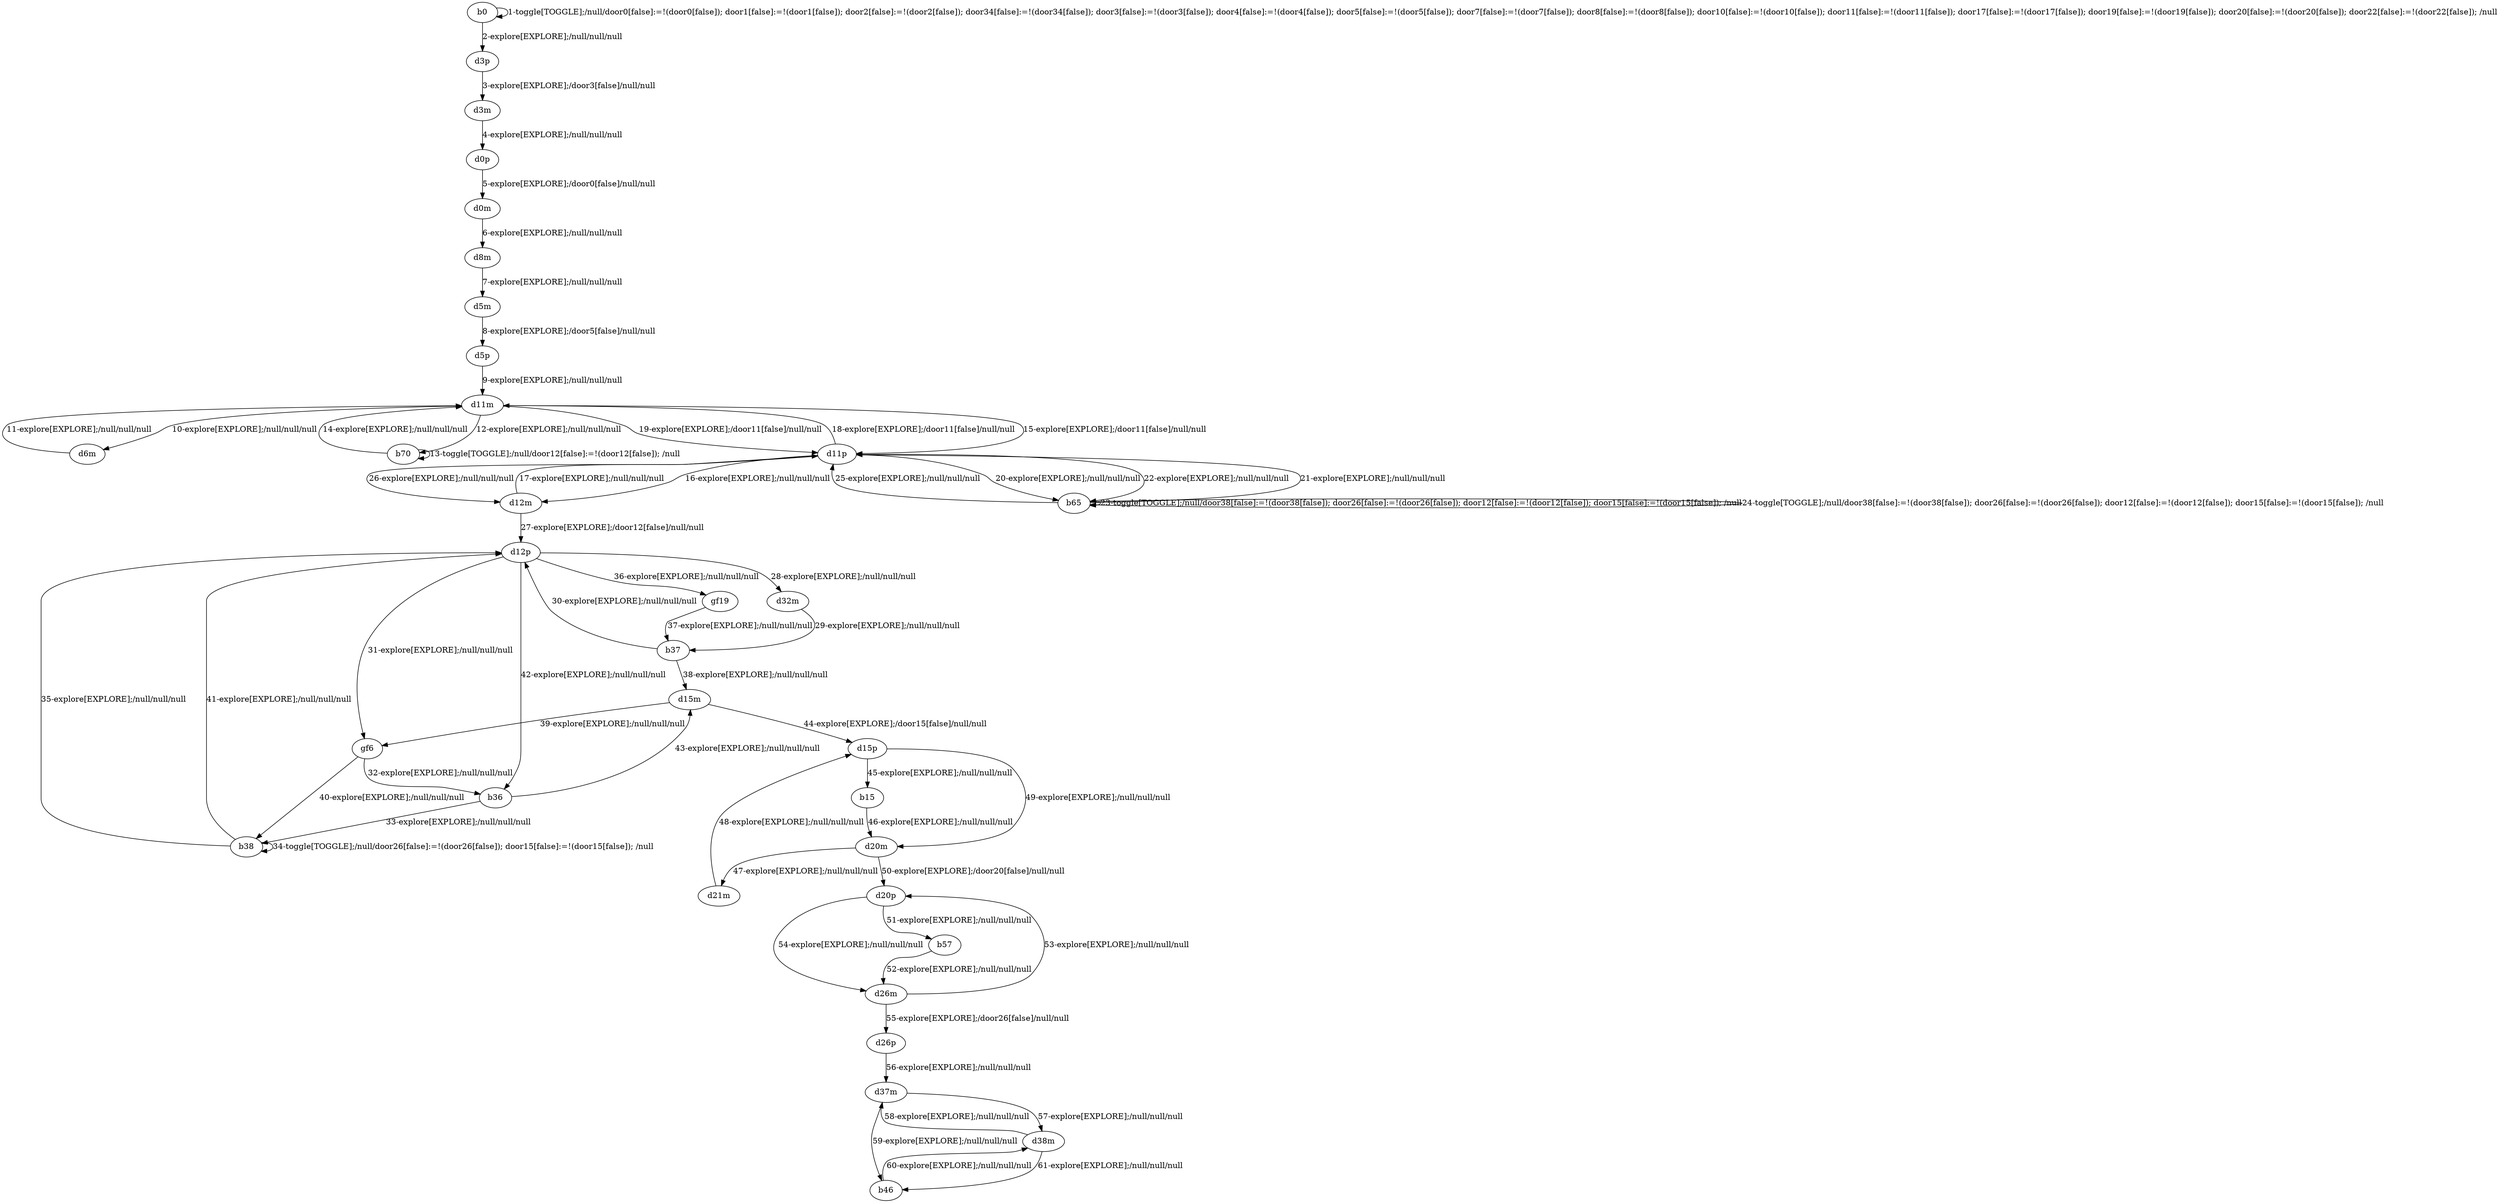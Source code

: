 # Total number of goals covered by this test: 2
# d38m --> b46
# b46 --> d38m

digraph g {
"b0" -> "b0" [label = "1-toggle[TOGGLE];/null/door0[false]:=!(door0[false]); door1[false]:=!(door1[false]); door2[false]:=!(door2[false]); door34[false]:=!(door34[false]); door3[false]:=!(door3[false]); door4[false]:=!(door4[false]); door5[false]:=!(door5[false]); door7[false]:=!(door7[false]); door8[false]:=!(door8[false]); door10[false]:=!(door10[false]); door11[false]:=!(door11[false]); door17[false]:=!(door17[false]); door19[false]:=!(door19[false]); door20[false]:=!(door20[false]); door22[false]:=!(door22[false]); /null"];
"b0" -> "d3p" [label = "2-explore[EXPLORE];/null/null/null"];
"d3p" -> "d3m" [label = "3-explore[EXPLORE];/door3[false]/null/null"];
"d3m" -> "d0p" [label = "4-explore[EXPLORE];/null/null/null"];
"d0p" -> "d0m" [label = "5-explore[EXPLORE];/door0[false]/null/null"];
"d0m" -> "d8m" [label = "6-explore[EXPLORE];/null/null/null"];
"d8m" -> "d5m" [label = "7-explore[EXPLORE];/null/null/null"];
"d5m" -> "d5p" [label = "8-explore[EXPLORE];/door5[false]/null/null"];
"d5p" -> "d11m" [label = "9-explore[EXPLORE];/null/null/null"];
"d11m" -> "d6m" [label = "10-explore[EXPLORE];/null/null/null"];
"d6m" -> "d11m" [label = "11-explore[EXPLORE];/null/null/null"];
"d11m" -> "b70" [label = "12-explore[EXPLORE];/null/null/null"];
"b70" -> "b70" [label = "13-toggle[TOGGLE];/null/door12[false]:=!(door12[false]); /null"];
"b70" -> "d11m" [label = "14-explore[EXPLORE];/null/null/null"];
"d11m" -> "d11p" [label = "15-explore[EXPLORE];/door11[false]/null/null"];
"d11p" -> "d12m" [label = "16-explore[EXPLORE];/null/null/null"];
"d12m" -> "d11p" [label = "17-explore[EXPLORE];/null/null/null"];
"d11p" -> "d11m" [label = "18-explore[EXPLORE];/door11[false]/null/null"];
"d11m" -> "d11p" [label = "19-explore[EXPLORE];/door11[false]/null/null"];
"d11p" -> "b65" [label = "20-explore[EXPLORE];/null/null/null"];
"b65" -> "d11p" [label = "21-explore[EXPLORE];/null/null/null"];
"d11p" -> "b65" [label = "22-explore[EXPLORE];/null/null/null"];
"b65" -> "b65" [label = "23-toggle[TOGGLE];/null/door38[false]:=!(door38[false]); door26[false]:=!(door26[false]); door12[false]:=!(door12[false]); door15[false]:=!(door15[false]); /null"];
"b65" -> "b65" [label = "24-toggle[TOGGLE];/null/door38[false]:=!(door38[false]); door26[false]:=!(door26[false]); door12[false]:=!(door12[false]); door15[false]:=!(door15[false]); /null"];
"b65" -> "d11p" [label = "25-explore[EXPLORE];/null/null/null"];
"d11p" -> "d12m" [label = "26-explore[EXPLORE];/null/null/null"];
"d12m" -> "d12p" [label = "27-explore[EXPLORE];/door12[false]/null/null"];
"d12p" -> "d32m" [label = "28-explore[EXPLORE];/null/null/null"];
"d32m" -> "b37" [label = "29-explore[EXPLORE];/null/null/null"];
"b37" -> "d12p" [label = "30-explore[EXPLORE];/null/null/null"];
"d12p" -> "gf6" [label = "31-explore[EXPLORE];/null/null/null"];
"gf6" -> "b36" [label = "32-explore[EXPLORE];/null/null/null"];
"b36" -> "b38" [label = "33-explore[EXPLORE];/null/null/null"];
"b38" -> "b38" [label = "34-toggle[TOGGLE];/null/door26[false]:=!(door26[false]); door15[false]:=!(door15[false]); /null"];
"b38" -> "d12p" [label = "35-explore[EXPLORE];/null/null/null"];
"d12p" -> "gf19" [label = "36-explore[EXPLORE];/null/null/null"];
"gf19" -> "b37" [label = "37-explore[EXPLORE];/null/null/null"];
"b37" -> "d15m" [label = "38-explore[EXPLORE];/null/null/null"];
"d15m" -> "gf6" [label = "39-explore[EXPLORE];/null/null/null"];
"gf6" -> "b38" [label = "40-explore[EXPLORE];/null/null/null"];
"b38" -> "d12p" [label = "41-explore[EXPLORE];/null/null/null"];
"d12p" -> "b36" [label = "42-explore[EXPLORE];/null/null/null"];
"b36" -> "d15m" [label = "43-explore[EXPLORE];/null/null/null"];
"d15m" -> "d15p" [label = "44-explore[EXPLORE];/door15[false]/null/null"];
"d15p" -> "b15" [label = "45-explore[EXPLORE];/null/null/null"];
"b15" -> "d20m" [label = "46-explore[EXPLORE];/null/null/null"];
"d20m" -> "d21m" [label = "47-explore[EXPLORE];/null/null/null"];
"d21m" -> "d15p" [label = "48-explore[EXPLORE];/null/null/null"];
"d15p" -> "d20m" [label = "49-explore[EXPLORE];/null/null/null"];
"d20m" -> "d20p" [label = "50-explore[EXPLORE];/door20[false]/null/null"];
"d20p" -> "b57" [label = "51-explore[EXPLORE];/null/null/null"];
"b57" -> "d26m" [label = "52-explore[EXPLORE];/null/null/null"];
"d26m" -> "d20p" [label = "53-explore[EXPLORE];/null/null/null"];
"d20p" -> "d26m" [label = "54-explore[EXPLORE];/null/null/null"];
"d26m" -> "d26p" [label = "55-explore[EXPLORE];/door26[false]/null/null"];
"d26p" -> "d37m" [label = "56-explore[EXPLORE];/null/null/null"];
"d37m" -> "d38m" [label = "57-explore[EXPLORE];/null/null/null"];
"d38m" -> "d37m" [label = "58-explore[EXPLORE];/null/null/null"];
"d37m" -> "b46" [label = "59-explore[EXPLORE];/null/null/null"];
"b46" -> "d38m" [label = "60-explore[EXPLORE];/null/null/null"];
"d38m" -> "b46" [label = "61-explore[EXPLORE];/null/null/null"];
}